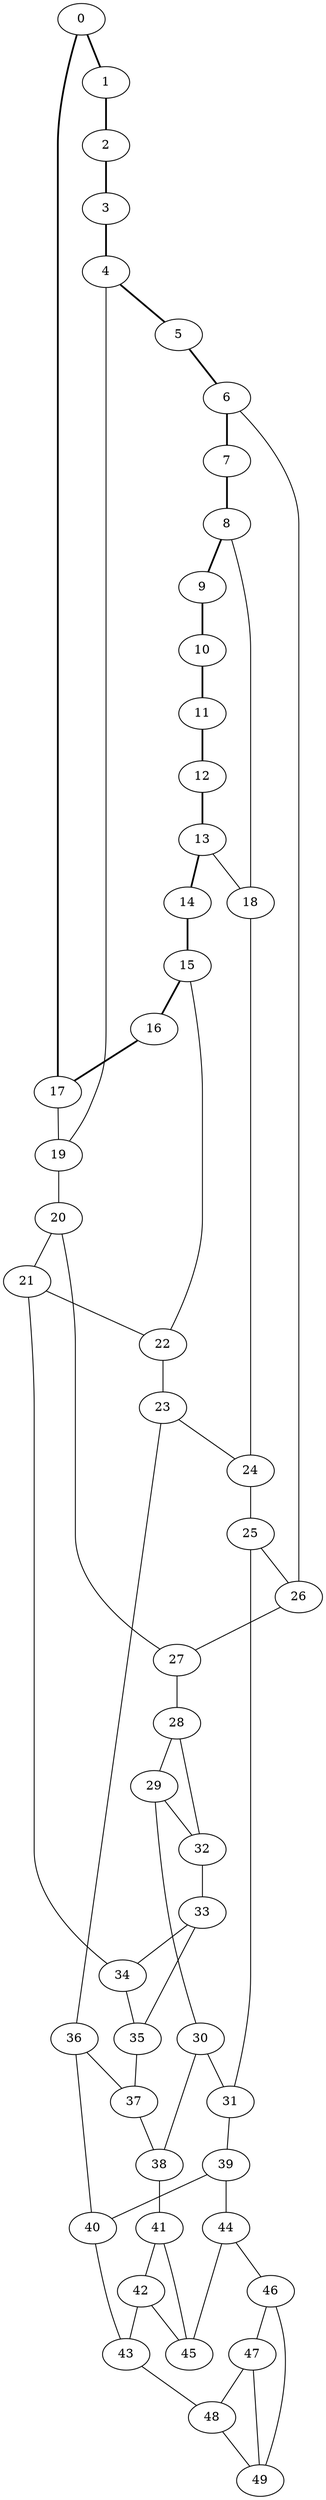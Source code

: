 //Inside of this graph isn't 3-connected
graph G {
0 [ pos = " 11.00,0.00!" ];
0 -- 1[style=bold];
0 -- 17[style=bold];
1 [ pos = " 10.34,3.76!" ];
1 -- 2[style=bold];
2 [ pos = " 8.43,7.07!" ];
2 -- 3[style=bold];
3 [ pos = " 5.50,9.53!" ];
3 -- 4[style=bold];
4 [ pos = " 1.91,10.83!" ];
4 -- 5[style=bold];
4 -- 19;
5 [ pos = " -1.91,10.83!" ];
5 -- 6[style=bold];
6 [ pos = " -5.50,9.53!" ];
6 -- 7[style=bold];
6 -- 26;
7 [ pos = " -8.43,7.07!" ];
7 -- 8[style=bold];
8 [ pos = " -10.34,3.76!" ];
8 -- 9[style=bold];
8 -- 18;
9 [ pos = " -11.00,0.00!" ];
9 -- 10[style=bold];
10 [ pos = " -10.34,-3.76!" ];
10 -- 11[style=bold];
11 [ pos = " -8.43,-7.07!" ];
11 -- 12[style=bold];
12 [ pos = " -5.50,-9.53!" ];
12 -- 13[style=bold];
13 [ pos = " -1.91,-10.83!" ];
13 -- 14[style=bold];
13 -- 18;
14 [ pos = " 1.91,-10.83!" ];
14 -- 15[style=bold];
15 [ pos = " 5.50,-9.53!" ];
15 -- 16[style=bold];
15 -- 22;
16 [ pos = " 8.43,-7.07!" ];
16 -- 17[style=bold];
17 [ pos = " 10.34,-3.76!" ];
17 -- 19;
18 -- 24;
19 -- 20;
20 -- 21;
20 -- 27;
21 -- 22;
21 -- 34;
22 -- 23;
23 -- 24;
23 -- 36;
24 -- 25;
25 -- 26;
25 -- 31;
26 -- 27;
27 -- 28;
28 -- 29;
28 -- 32;
29 -- 30;
29 -- 32;
30 -- 31;
30 -- 38;
31 -- 39;
32 -- 33;
33 -- 34;
33 -- 35;
34 -- 35;
35 -- 37;
36 -- 37;
36 -- 40;
37 -- 38;
38 -- 41;
39 -- 40;
39 -- 44;
40 -- 43;
41 -- 42;
41 -- 45;
42 -- 43;
42 -- 45;
43 -- 48;
44 -- 45;
44 -- 46;
46 -- 47;
46 -- 49;
47 -- 48;
47 -- 49;
48 -- 49;
}
